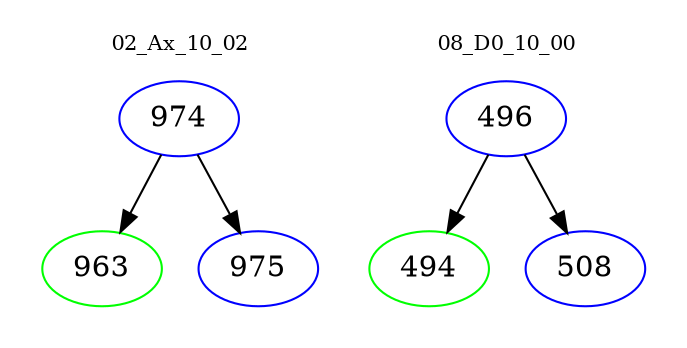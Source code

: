 digraph{
subgraph cluster_0 {
color = white
label = "02_Ax_10_02";
fontsize=10;
T0_974 [label="974", color="blue"]
T0_974 -> T0_963 [color="black"]
T0_963 [label="963", color="green"]
T0_974 -> T0_975 [color="black"]
T0_975 [label="975", color="blue"]
}
subgraph cluster_1 {
color = white
label = "08_D0_10_00";
fontsize=10;
T1_496 [label="496", color="blue"]
T1_496 -> T1_494 [color="black"]
T1_494 [label="494", color="green"]
T1_496 -> T1_508 [color="black"]
T1_508 [label="508", color="blue"]
}
}
